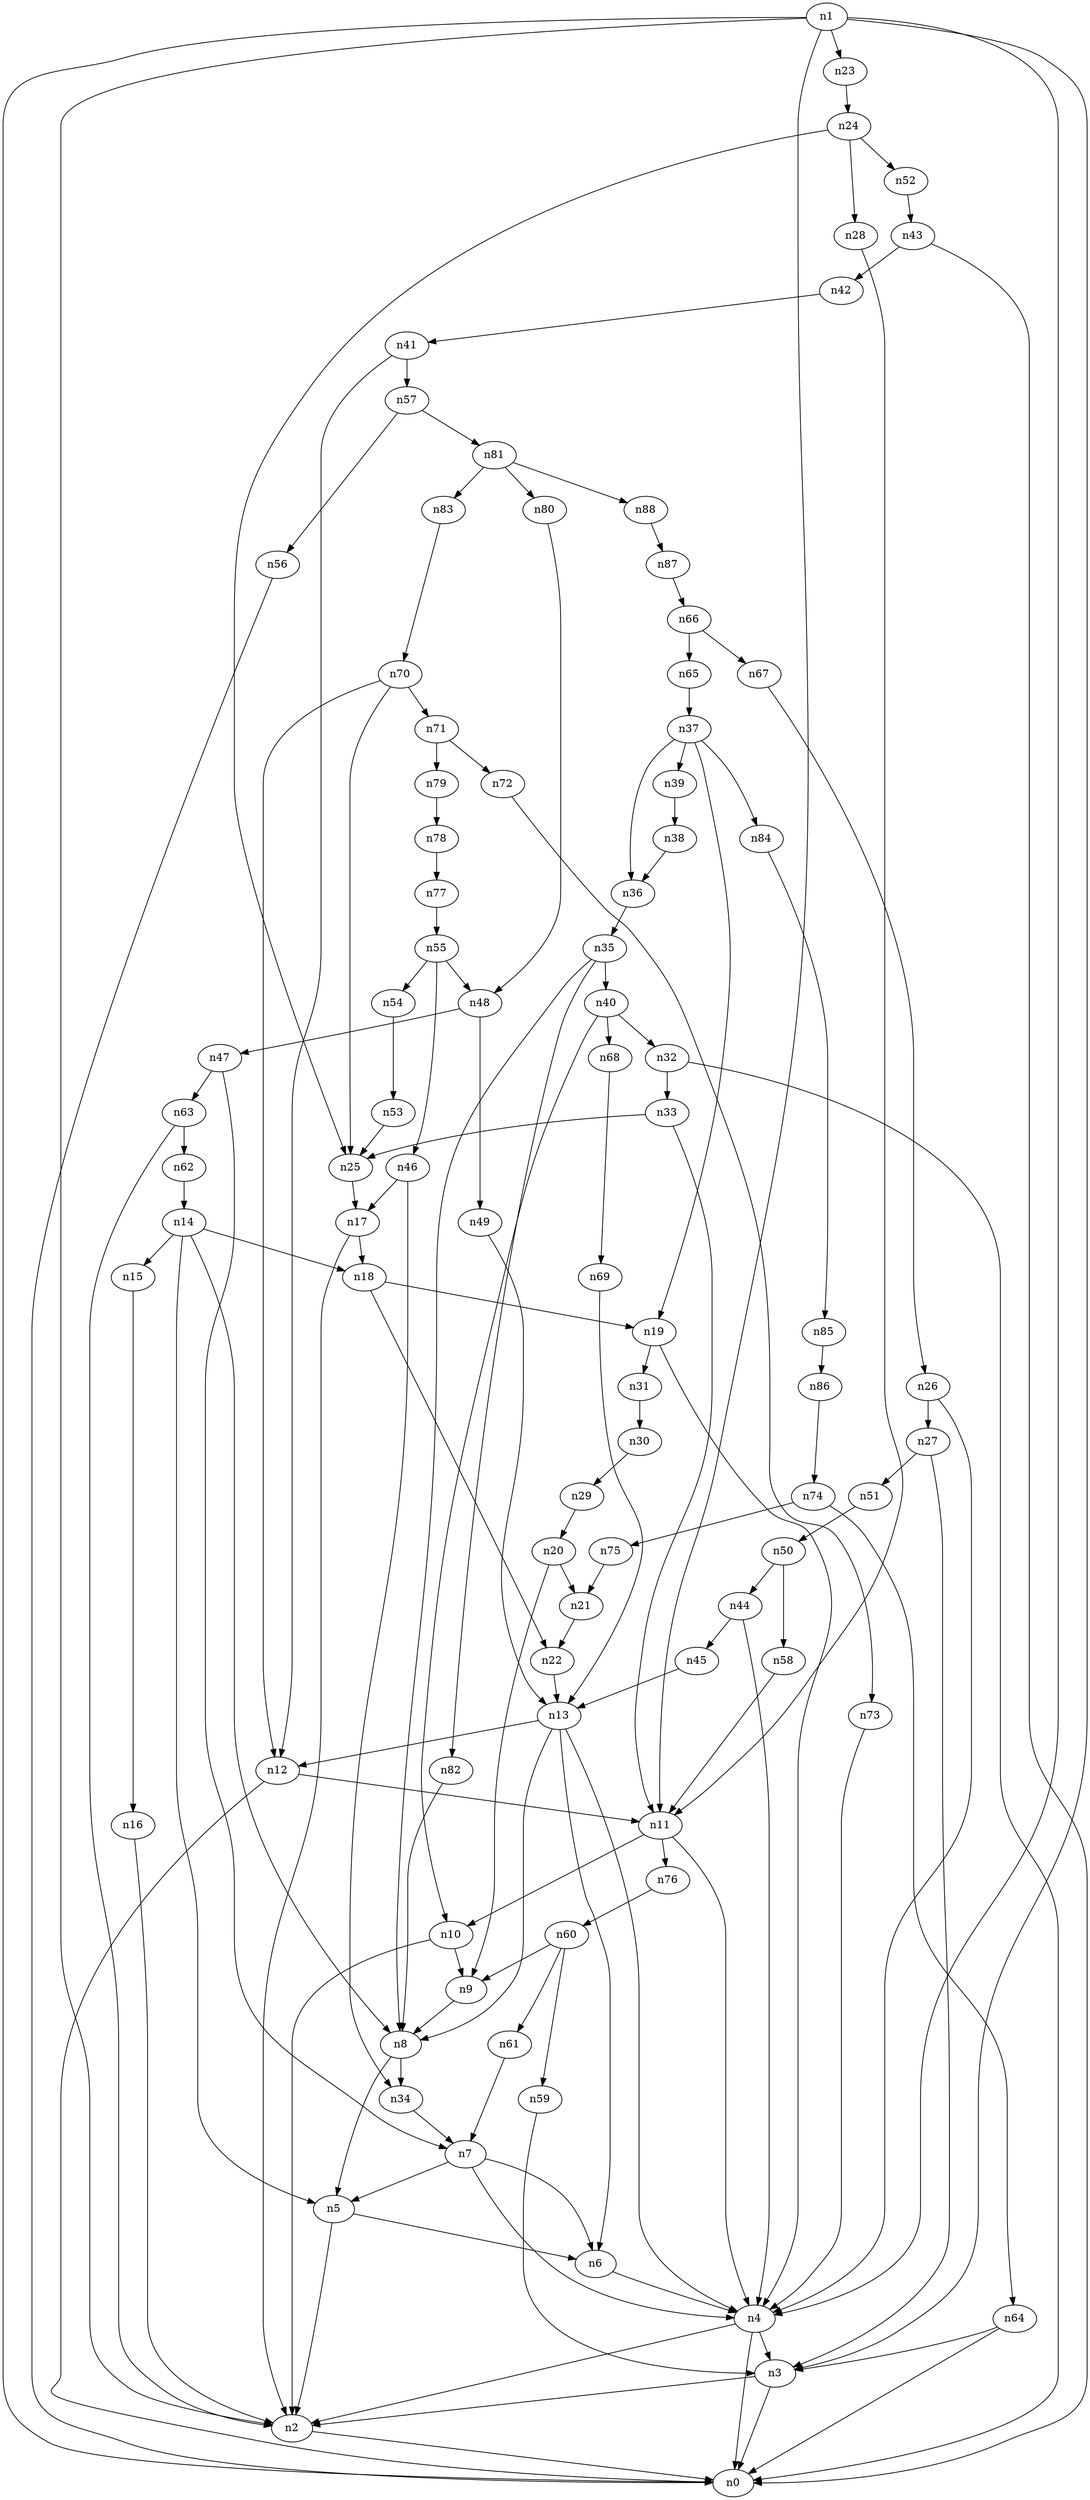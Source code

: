 digraph G {
	n1 -> n0	 [_graphml_id=e0];
	n1 -> n2	 [_graphml_id=e1];
	n1 -> n3	 [_graphml_id=e6];
	n1 -> n4	 [_graphml_id=e9];
	n1 -> n11	 [_graphml_id=e20];
	n1 -> n23	 [_graphml_id=e40];
	n2 -> n0	 [_graphml_id=e5];
	n3 -> n0	 [_graphml_id=e8];
	n3 -> n2	 [_graphml_id=e2];
	n4 -> n0	 [_graphml_id=e4];
	n4 -> n2	 [_graphml_id=e7];
	n4 -> n3	 [_graphml_id=e3];
	n5 -> n2	 [_graphml_id=e10];
	n5 -> n6	 [_graphml_id=e11];
	n6 -> n4	 [_graphml_id=e12];
	n7 -> n4	 [_graphml_id=e14];
	n7 -> n5	 [_graphml_id=e13];
	n7 -> n6	 [_graphml_id=e15];
	n8 -> n5	 [_graphml_id=e16];
	n8 -> n34	 [_graphml_id=e58];
	n9 -> n8	 [_graphml_id=e17];
	n10 -> n2	 [_graphml_id=e19];
	n10 -> n9	 [_graphml_id=e18];
	n11 -> n4	 [_graphml_id=e25];
	n11 -> n10	 [_graphml_id=e35];
	n11 -> n76	 [_graphml_id=e127];
	n12 -> n0	 [_graphml_id=e22];
	n12 -> n11	 [_graphml_id=e21];
	n13 -> n4	 [_graphml_id=e79];
	n13 -> n6	 [_graphml_id=e49];
	n13 -> n8	 [_graphml_id=e24];
	n13 -> n12	 [_graphml_id=e23];
	n14 -> n5	 [_graphml_id=e26];
	n14 -> n8	 [_graphml_id=e119];
	n14 -> n15	 [_graphml_id=e27];
	n14 -> n18	 [_graphml_id=e32];
	n15 -> n16	 [_graphml_id=e28];
	n16 -> n2	 [_graphml_id=e29];
	n17 -> n2	 [_graphml_id=e30];
	n17 -> n18	 [_graphml_id=e31];
	n18 -> n19	 [_graphml_id=e33];
	n18 -> n22	 [_graphml_id=e39];
	n19 -> n4	 [_graphml_id=e34];
	n19 -> n31	 [_graphml_id=e53];
	n20 -> n9	 [_graphml_id=e36];
	n20 -> n21	 [_graphml_id=e37];
	n21 -> n22	 [_graphml_id=e38];
	n22 -> n13	 [_graphml_id=e69];
	n23 -> n24	 [_graphml_id=e41];
	n24 -> n25	 [_graphml_id=e42];
	n24 -> n28	 [_graphml_id=e48];
	n24 -> n52	 [_graphml_id=e88];
	n25 -> n17	 [_graphml_id=e43];
	n26 -> n4	 [_graphml_id=e44];
	n26 -> n27	 [_graphml_id=e45];
	n27 -> n3	 [_graphml_id=e46];
	n27 -> n51	 [_graphml_id=e86];
	n28 -> n11	 [_graphml_id=e47];
	n29 -> n20	 [_graphml_id=e50];
	n30 -> n29	 [_graphml_id=e51];
	n31 -> n30	 [_graphml_id=e52];
	n32 -> n0	 [_graphml_id=e54];
	n32 -> n33	 [_graphml_id=e55];
	n33 -> n11	 [_graphml_id=e59];
	n33 -> n25	 [_graphml_id=e56];
	n34 -> n7	 [_graphml_id=e57];
	n35 -> n8	 [_graphml_id=e60];
	n35 -> n40	 [_graphml_id=e67];
	n35 -> n82	 [_graphml_id=e136];
	n36 -> n35	 [_graphml_id=e61];
	n37 -> n19	 [_graphml_id=e63];
	n37 -> n36	 [_graphml_id=e62];
	n37 -> n39	 [_graphml_id=e66];
	n37 -> n84	 [_graphml_id=e141];
	n38 -> n36	 [_graphml_id=e64];
	n39 -> n38	 [_graphml_id=e65];
	n40 -> n10	 [_graphml_id=e89];
	n40 -> n32	 [_graphml_id=e68];
	n40 -> n68	 [_graphml_id=e114];
	n41 -> n12	 [_graphml_id=e70];
	n41 -> n57	 [_graphml_id=e96];
	n42 -> n41	 [_graphml_id=e71];
	n43 -> n0	 [_graphml_id=e73];
	n43 -> n42	 [_graphml_id=e72];
	n44 -> n4	 [_graphml_id=e74];
	n44 -> n45	 [_graphml_id=e75];
	n45 -> n13	 [_graphml_id=e76];
	n46 -> n17	 [_graphml_id=e77];
	n46 -> n34	 [_graphml_id=e78];
	n47 -> n7	 [_graphml_id=e80];
	n47 -> n63	 [_graphml_id=e106];
	n48 -> n47	 [_graphml_id=e81];
	n48 -> n49	 [_graphml_id=e82];
	n49 -> n13	 [_graphml_id=e83];
	n50 -> n44	 [_graphml_id=e84];
	n50 -> n58	 [_graphml_id=e98];
	n51 -> n50	 [_graphml_id=e85];
	n52 -> n43	 [_graphml_id=e87];
	n53 -> n25	 [_graphml_id=e90];
	n54 -> n53	 [_graphml_id=e91];
	n55 -> n46	 [_graphml_id=e93];
	n55 -> n48	 [_graphml_id=e99];
	n55 -> n54	 [_graphml_id=e92];
	n56 -> n0	 [_graphml_id=e94];
	n57 -> n56	 [_graphml_id=e95];
	n57 -> n81	 [_graphml_id=e135];
	n58 -> n11	 [_graphml_id=e97];
	n59 -> n3	 [_graphml_id=e100];
	n60 -> n9	 [_graphml_id=e109];
	n60 -> n59	 [_graphml_id=e101];
	n60 -> n61	 [_graphml_id=e102];
	n61 -> n7	 [_graphml_id=e103];
	n62 -> n14	 [_graphml_id=e104];
	n63 -> n2	 [_graphml_id=e140];
	n63 -> n62	 [_graphml_id=e105];
	n64 -> n0	 [_graphml_id=e108];
	n64 -> n3	 [_graphml_id=e107];
	n65 -> n37	 [_graphml_id=e110];
	n66 -> n65	 [_graphml_id=e111];
	n66 -> n67	 [_graphml_id=e112];
	n67 -> n26	 [_graphml_id=e113];
	n68 -> n69	 [_graphml_id=e115];
	n69 -> n13	 [_graphml_id=e116];
	n70 -> n12	 [_graphml_id=e118];
	n70 -> n25	 [_graphml_id=e117];
	n70 -> n71	 [_graphml_id=e120];
	n71 -> n72	 [_graphml_id=e121];
	n71 -> n79	 [_graphml_id=e132];
	n72 -> n73	 [_graphml_id=e122];
	n73 -> n4	 [_graphml_id=e123];
	n74 -> n64	 [_graphml_id=e124];
	n74 -> n75	 [_graphml_id=e125];
	n75 -> n21	 [_graphml_id=e126];
	n76 -> n60	 [_graphml_id=e128];
	n77 -> n55	 [_graphml_id=e129];
	n78 -> n77	 [_graphml_id=e130];
	n79 -> n78	 [_graphml_id=e131];
	n80 -> n48	 [_graphml_id=e133];
	n81 -> n80	 [_graphml_id=e134];
	n81 -> n83	 [_graphml_id=e139];
	n81 -> n88	 [_graphml_id=e147];
	n82 -> n8	 [_graphml_id=e137];
	n83 -> n70	 [_graphml_id=e138];
	n84 -> n85	 [_graphml_id=e142];
	n85 -> n86	 [_graphml_id=e143];
	n86 -> n74	 [_graphml_id=e144];
	n87 -> n66	 [_graphml_id=e145];
	n88 -> n87	 [_graphml_id=e146];
}
